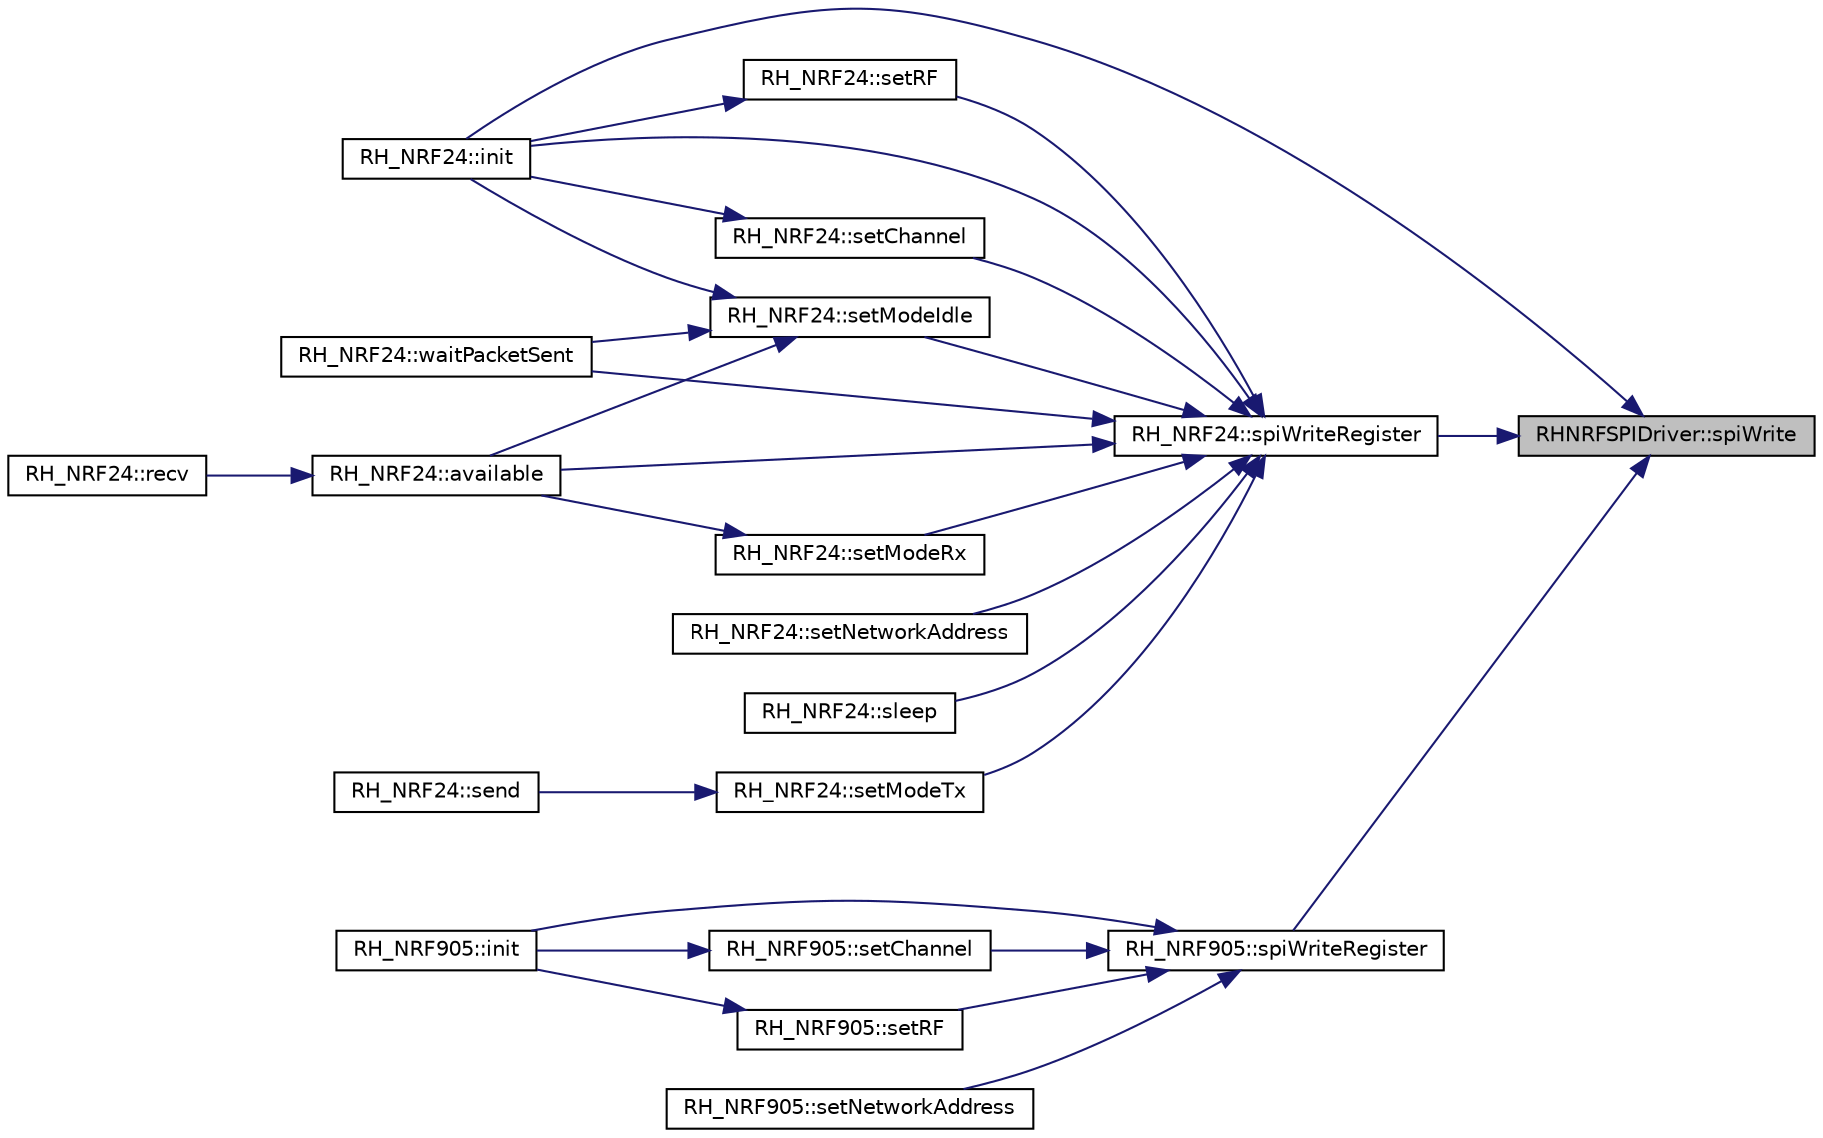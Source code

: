 digraph "RHNRFSPIDriver::spiWrite"
{
 // LATEX_PDF_SIZE
  edge [fontname="Helvetica",fontsize="10",labelfontname="Helvetica",labelfontsize="10"];
  node [fontname="Helvetica",fontsize="10",shape=record];
  rankdir="RL";
  Node1 [label="RHNRFSPIDriver::spiWrite",height=0.2,width=0.4,color="black", fillcolor="grey75", style="filled", fontcolor="black",tooltip=" "];
  Node1 -> Node2 [dir="back",color="midnightblue",fontsize="10",style="solid",fontname="Helvetica"];
  Node2 [label="RH_NRF24::init",height=0.2,width=0.4,color="black", fillcolor="white", style="filled",URL="$class_r_h___n_r_f24.html#afdb9eb79fec2d1f8444e5830c7267445",tooltip=" "];
  Node1 -> Node3 [dir="back",color="midnightblue",fontsize="10",style="solid",fontname="Helvetica"];
  Node3 [label="RH_NRF905::spiWriteRegister",height=0.2,width=0.4,color="black", fillcolor="white", style="filled",URL="$class_r_h___n_r_f905.html#ad846117827b5e7a21eb853c1acdc056e",tooltip=" "];
  Node3 -> Node4 [dir="back",color="midnightblue",fontsize="10",style="solid",fontname="Helvetica"];
  Node4 [label="RH_NRF905::init",height=0.2,width=0.4,color="black", fillcolor="white", style="filled",URL="$class_r_h___n_r_f905.html#a393568e5013dfd1a4e76511b7d4b1d4e",tooltip=" "];
  Node3 -> Node5 [dir="back",color="midnightblue",fontsize="10",style="solid",fontname="Helvetica"];
  Node5 [label="RH_NRF905::setChannel",height=0.2,width=0.4,color="black", fillcolor="white", style="filled",URL="$class_r_h___n_r_f905.html#ab68ee31bcccf1bc5b9ebd0d9daea2c7f",tooltip=" "];
  Node5 -> Node4 [dir="back",color="midnightblue",fontsize="10",style="solid",fontname="Helvetica"];
  Node3 -> Node6 [dir="back",color="midnightblue",fontsize="10",style="solid",fontname="Helvetica"];
  Node6 [label="RH_NRF905::setNetworkAddress",height=0.2,width=0.4,color="black", fillcolor="white", style="filled",URL="$class_r_h___n_r_f905.html#aff86ac4b39ab23bfa7cad8ac30b730de",tooltip=" "];
  Node3 -> Node7 [dir="back",color="midnightblue",fontsize="10",style="solid",fontname="Helvetica"];
  Node7 [label="RH_NRF905::setRF",height=0.2,width=0.4,color="black", fillcolor="white", style="filled",URL="$class_r_h___n_r_f905.html#a41f7eec13820ddd85b9f1e664b9441bf",tooltip=" "];
  Node7 -> Node4 [dir="back",color="midnightblue",fontsize="10",style="solid",fontname="Helvetica"];
  Node1 -> Node8 [dir="back",color="midnightblue",fontsize="10",style="solid",fontname="Helvetica"];
  Node8 [label="RH_NRF24::spiWriteRegister",height=0.2,width=0.4,color="black", fillcolor="white", style="filled",URL="$class_r_h___n_r_f24.html#a38647e0230a13e2328fe91330c7089b2",tooltip=" "];
  Node8 -> Node9 [dir="back",color="midnightblue",fontsize="10",style="solid",fontname="Helvetica"];
  Node9 [label="RH_NRF24::available",height=0.2,width=0.4,color="black", fillcolor="white", style="filled",URL="$class_r_h___n_r_f24.html#abe13cbb557450abdd90ee12256deeb6e",tooltip=" "];
  Node9 -> Node10 [dir="back",color="midnightblue",fontsize="10",style="solid",fontname="Helvetica"];
  Node10 [label="RH_NRF24::recv",height=0.2,width=0.4,color="black", fillcolor="white", style="filled",URL="$class_r_h___n_r_f24.html#a4691264dc9777295211a8a15157e6743",tooltip=" "];
  Node8 -> Node2 [dir="back",color="midnightblue",fontsize="10",style="solid",fontname="Helvetica"];
  Node8 -> Node11 [dir="back",color="midnightblue",fontsize="10",style="solid",fontname="Helvetica"];
  Node11 [label="RH_NRF24::setChannel",height=0.2,width=0.4,color="black", fillcolor="white", style="filled",URL="$class_r_h___n_r_f24.html#a859ec581f0789e54593d4e32e3a165b1",tooltip=" "];
  Node11 -> Node2 [dir="back",color="midnightblue",fontsize="10",style="solid",fontname="Helvetica"];
  Node8 -> Node12 [dir="back",color="midnightblue",fontsize="10",style="solid",fontname="Helvetica"];
  Node12 [label="RH_NRF24::setModeIdle",height=0.2,width=0.4,color="black", fillcolor="white", style="filled",URL="$class_r_h___n_r_f24.html#a9c2dfc4e851df179043c2dd9d3102262",tooltip=" "];
  Node12 -> Node9 [dir="back",color="midnightblue",fontsize="10",style="solid",fontname="Helvetica"];
  Node12 -> Node2 [dir="back",color="midnightblue",fontsize="10",style="solid",fontname="Helvetica"];
  Node12 -> Node13 [dir="back",color="midnightblue",fontsize="10",style="solid",fontname="Helvetica"];
  Node13 [label="RH_NRF24::waitPacketSent",height=0.2,width=0.4,color="black", fillcolor="white", style="filled",URL="$class_r_h___n_r_f24.html#a62904aa954e2bbf0a5c37bddb768b5a5",tooltip=" "];
  Node8 -> Node14 [dir="back",color="midnightblue",fontsize="10",style="solid",fontname="Helvetica"];
  Node14 [label="RH_NRF24::setModeRx",height=0.2,width=0.4,color="black", fillcolor="white", style="filled",URL="$class_r_h___n_r_f24.html#af5e50abb06461b24fce0b7afe8f90314",tooltip=" "];
  Node14 -> Node9 [dir="back",color="midnightblue",fontsize="10",style="solid",fontname="Helvetica"];
  Node8 -> Node15 [dir="back",color="midnightblue",fontsize="10",style="solid",fontname="Helvetica"];
  Node15 [label="RH_NRF24::setModeTx",height=0.2,width=0.4,color="black", fillcolor="white", style="filled",URL="$class_r_h___n_r_f24.html#a8444dc8484bd0c1f8681c1282b2cc812",tooltip=" "];
  Node15 -> Node16 [dir="back",color="midnightblue",fontsize="10",style="solid",fontname="Helvetica"];
  Node16 [label="RH_NRF24::send",height=0.2,width=0.4,color="black", fillcolor="white", style="filled",URL="$class_r_h___n_r_f24.html#a952958a20ffd1fe8d2f82cfb56942c25",tooltip=" "];
  Node8 -> Node17 [dir="back",color="midnightblue",fontsize="10",style="solid",fontname="Helvetica"];
  Node17 [label="RH_NRF24::setNetworkAddress",height=0.2,width=0.4,color="black", fillcolor="white", style="filled",URL="$class_r_h___n_r_f24.html#aa52be60b02d9db359c96e310abefc642",tooltip=" "];
  Node8 -> Node18 [dir="back",color="midnightblue",fontsize="10",style="solid",fontname="Helvetica"];
  Node18 [label="RH_NRF24::setRF",height=0.2,width=0.4,color="black", fillcolor="white", style="filled",URL="$class_r_h___n_r_f24.html#a1f7a7f85cabd69f8dc5eece628eef507",tooltip=" "];
  Node18 -> Node2 [dir="back",color="midnightblue",fontsize="10",style="solid",fontname="Helvetica"];
  Node8 -> Node19 [dir="back",color="midnightblue",fontsize="10",style="solid",fontname="Helvetica"];
  Node19 [label="RH_NRF24::sleep",height=0.2,width=0.4,color="black", fillcolor="white", style="filled",URL="$class_r_h___n_r_f24.html#ad41589a9b692fde48f61aa0b3a4c16b5",tooltip=" "];
  Node8 -> Node13 [dir="back",color="midnightblue",fontsize="10",style="solid",fontname="Helvetica"];
}

